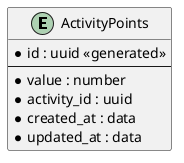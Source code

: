 @startuml MF Activity Entities

entity "ActivityPoints" as e01 {
  * id : uuid <<generated>>
  --
  * value : number
  * activity_id : uuid
  * created_at : data
  * updated_at : data 
}

@enduml